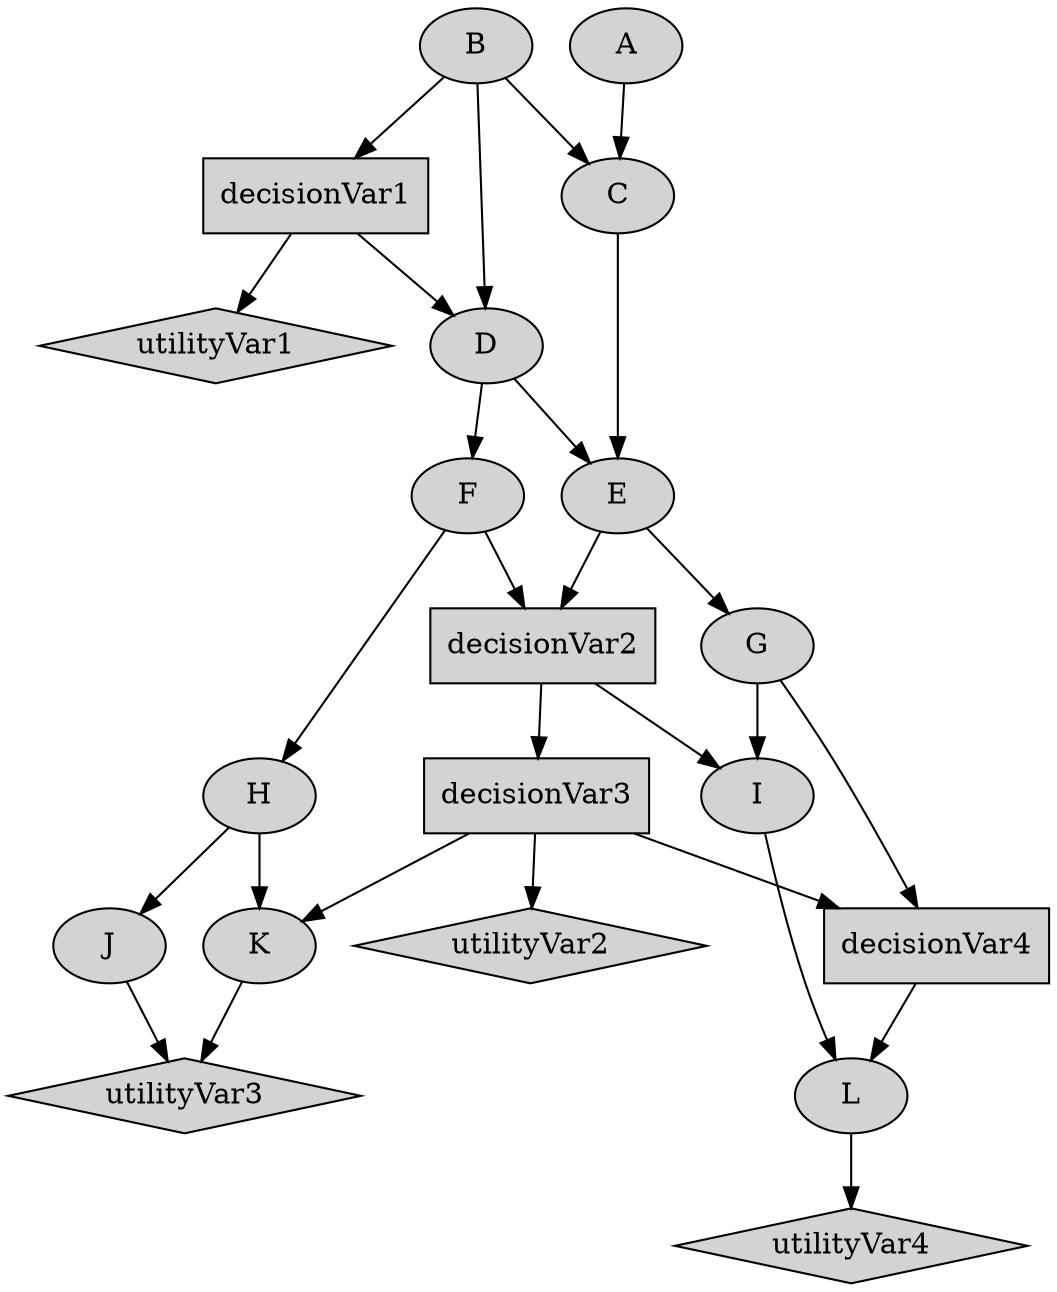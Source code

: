 digraph "no_name" {
  node [bgcolor="#AAAAAA", style=filled];
node [shape = box];
  decisionVar1;  decisionVar2;  decisionVar3;  decisionVar4;
node [shape = diamond];
  utilityVar1;  utilityVar2;  utilityVar3;  utilityVar4;
node [shape = ellipse];
  A;  B;  C;  D;  E;  F;  G;  H;  I;  J;  K;  L;
  decisionVar1 -> utilityVar1;
  decisionVar1 -> D;
  decisionVar2 -> I;
  decisionVar2 -> decisionVar3;
  decisionVar3 -> decisionVar4;
  decisionVar3 -> K;
  decisionVar3 -> utilityVar2;
  decisionVar4 -> L;
  A -> C;
  B -> C;
  B -> D;
  B -> decisionVar1;
  C -> E;
  D -> E;
  D -> F;
  E -> decisionVar2;
  E -> G;
  F -> H;
  F -> decisionVar2;
  G -> decisionVar4;
  G -> I;
  H -> K;
  H -> J;
  I -> L;
  J -> utilityVar3;
  K -> utilityVar3;
  L -> utilityVar4;

}
